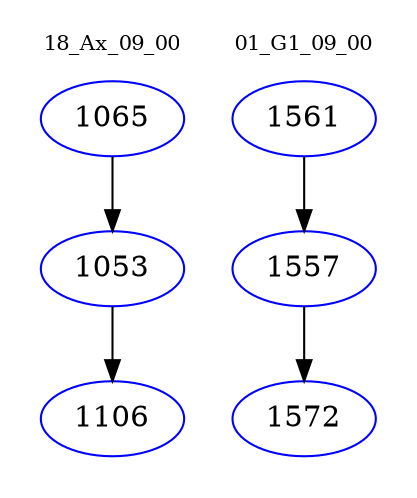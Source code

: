 digraph{
subgraph cluster_0 {
color = white
label = "18_Ax_09_00";
fontsize=10;
T0_1065 [label="1065", color="blue"]
T0_1065 -> T0_1053 [color="black"]
T0_1053 [label="1053", color="blue"]
T0_1053 -> T0_1106 [color="black"]
T0_1106 [label="1106", color="blue"]
}
subgraph cluster_1 {
color = white
label = "01_G1_09_00";
fontsize=10;
T1_1561 [label="1561", color="blue"]
T1_1561 -> T1_1557 [color="black"]
T1_1557 [label="1557", color="blue"]
T1_1557 -> T1_1572 [color="black"]
T1_1572 [label="1572", color="blue"]
}
}
